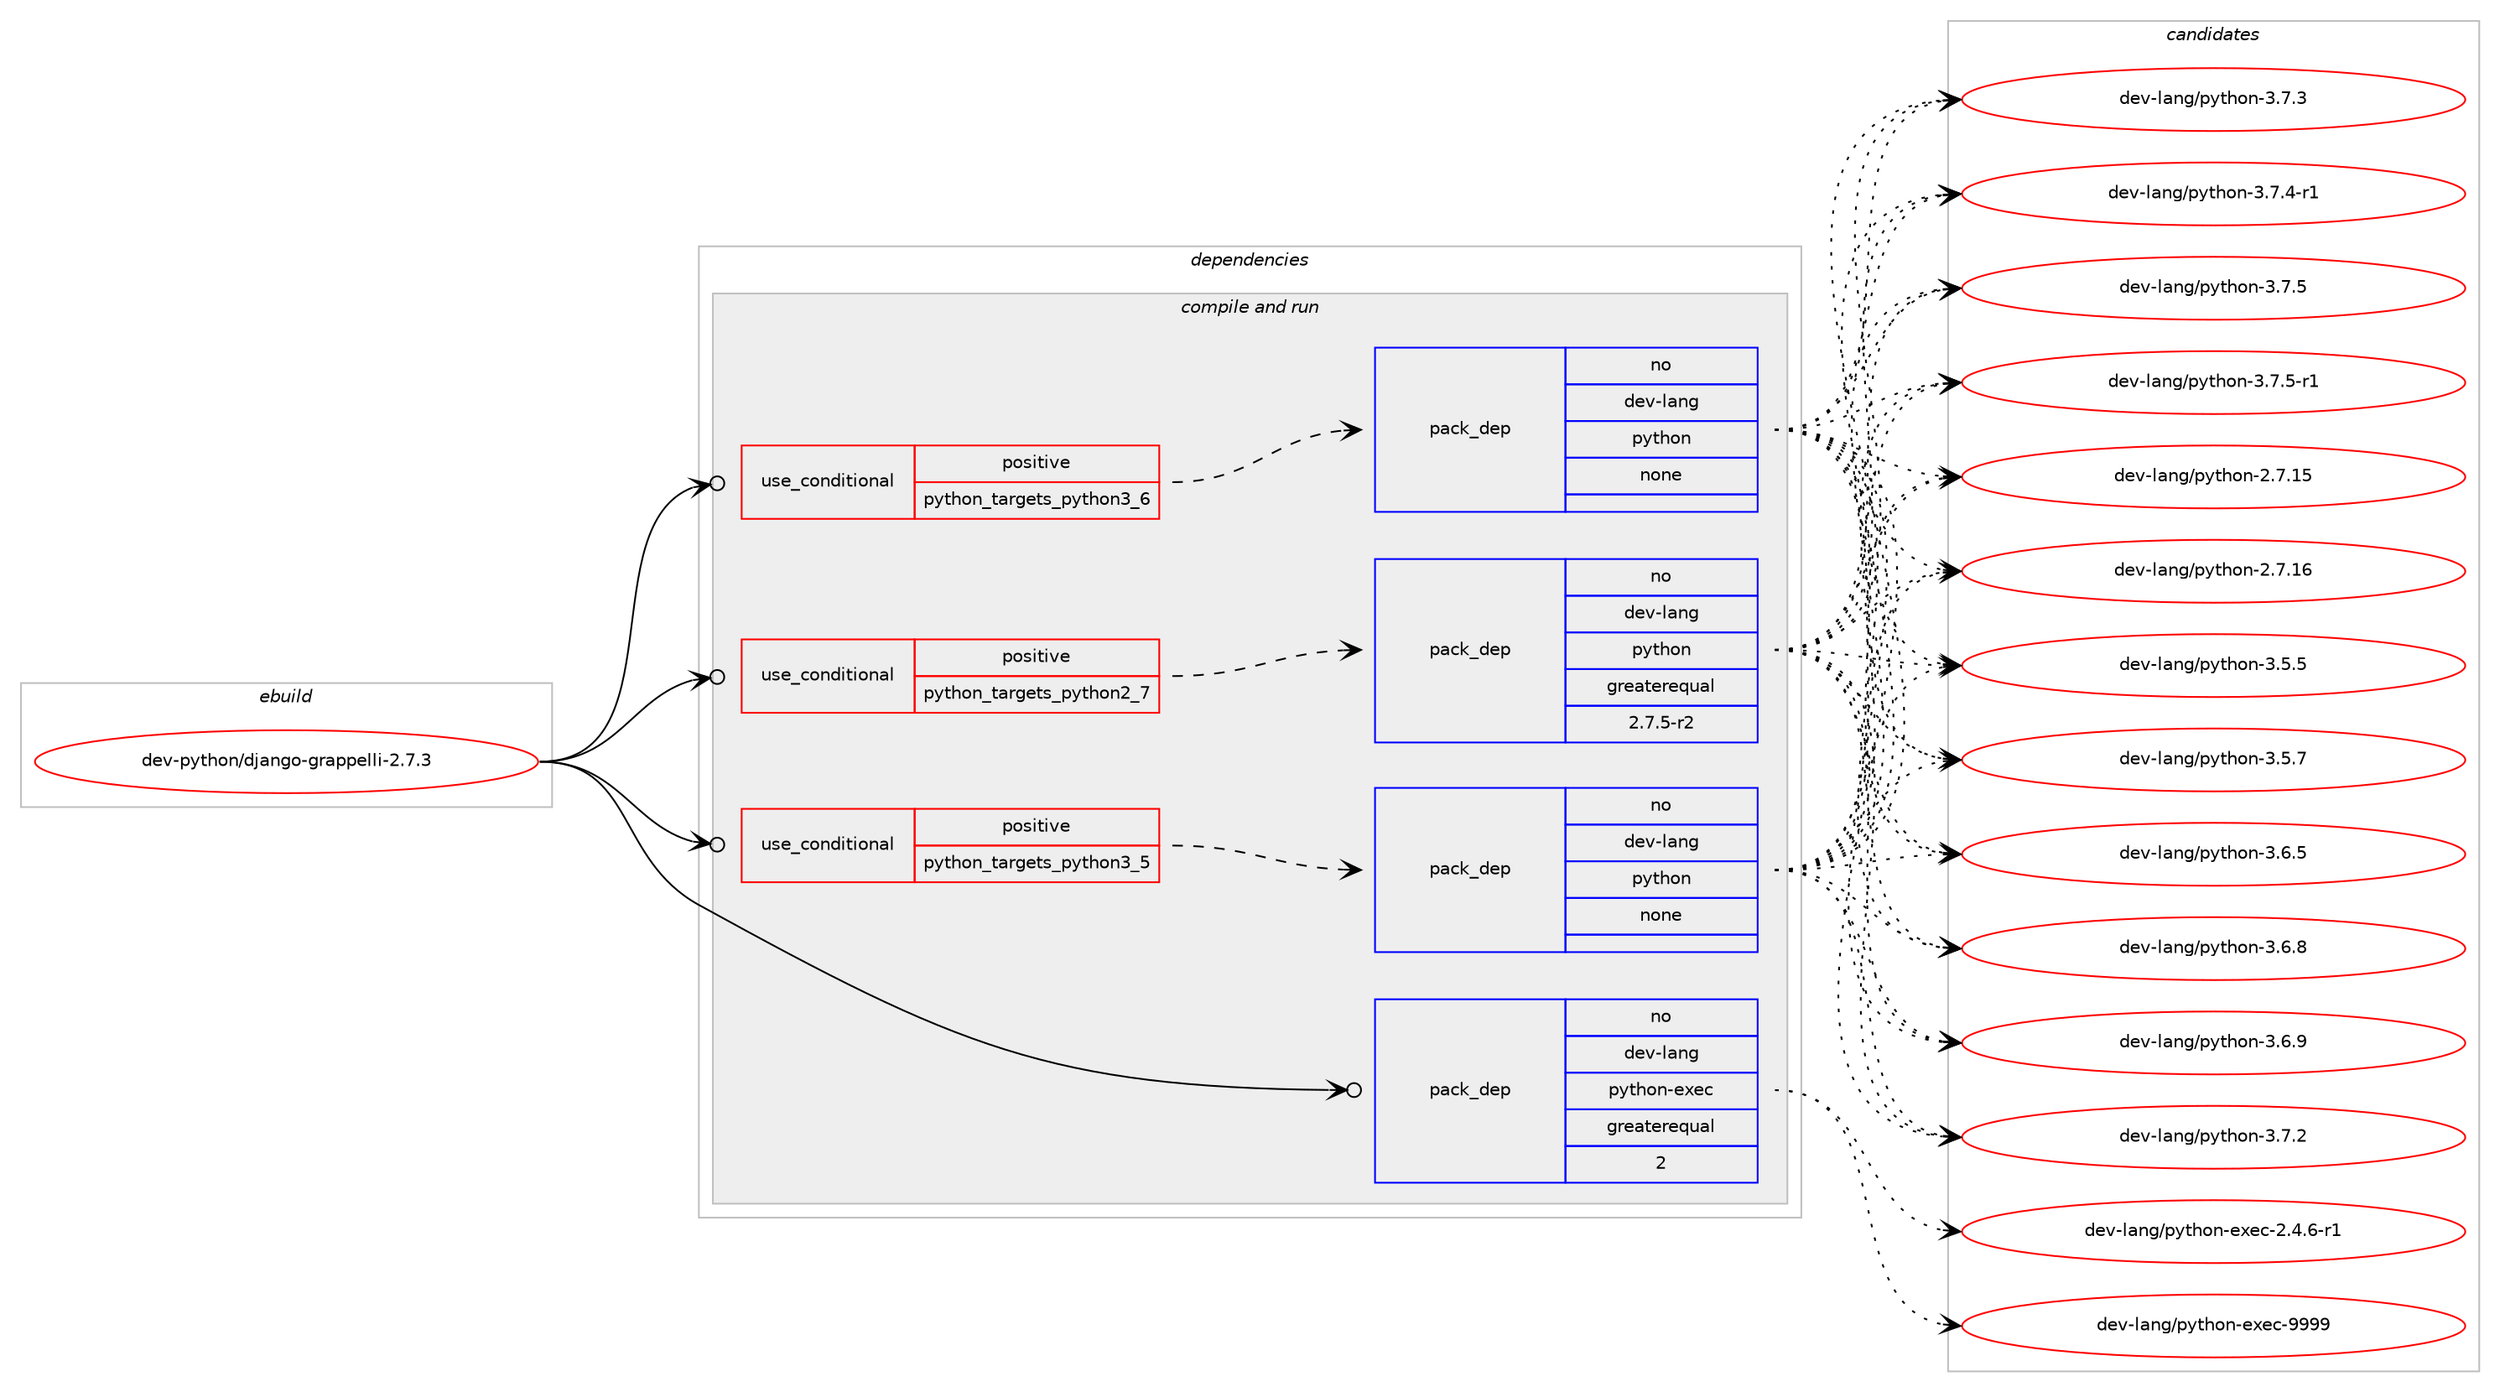 digraph prolog {

# *************
# Graph options
# *************

newrank=true;
concentrate=true;
compound=true;
graph [rankdir=LR,fontname=Helvetica,fontsize=10,ranksep=1.5];#, ranksep=2.5, nodesep=0.2];
edge  [arrowhead=vee];
node  [fontname=Helvetica,fontsize=10];

# **********
# The ebuild
# **********

subgraph cluster_leftcol {
color=gray;
rank=same;
label=<<i>ebuild</i>>;
id [label="dev-python/django-grappelli-2.7.3", color=red, width=4, href="../dev-python/django-grappelli-2.7.3.svg"];
}

# ****************
# The dependencies
# ****************

subgraph cluster_midcol {
color=gray;
label=<<i>dependencies</i>>;
subgraph cluster_compile {
fillcolor="#eeeeee";
style=filled;
label=<<i>compile</i>>;
}
subgraph cluster_compileandrun {
fillcolor="#eeeeee";
style=filled;
label=<<i>compile and run</i>>;
subgraph cond138541 {
dependency601917 [label=<<TABLE BORDER="0" CELLBORDER="1" CELLSPACING="0" CELLPADDING="4"><TR><TD ROWSPAN="3" CELLPADDING="10">use_conditional</TD></TR><TR><TD>positive</TD></TR><TR><TD>python_targets_python2_7</TD></TR></TABLE>>, shape=none, color=red];
subgraph pack451582 {
dependency601918 [label=<<TABLE BORDER="0" CELLBORDER="1" CELLSPACING="0" CELLPADDING="4" WIDTH="220"><TR><TD ROWSPAN="6" CELLPADDING="30">pack_dep</TD></TR><TR><TD WIDTH="110">no</TD></TR><TR><TD>dev-lang</TD></TR><TR><TD>python</TD></TR><TR><TD>greaterequal</TD></TR><TR><TD>2.7.5-r2</TD></TR></TABLE>>, shape=none, color=blue];
}
dependency601917:e -> dependency601918:w [weight=20,style="dashed",arrowhead="vee"];
}
id:e -> dependency601917:w [weight=20,style="solid",arrowhead="odotvee"];
subgraph cond138542 {
dependency601919 [label=<<TABLE BORDER="0" CELLBORDER="1" CELLSPACING="0" CELLPADDING="4"><TR><TD ROWSPAN="3" CELLPADDING="10">use_conditional</TD></TR><TR><TD>positive</TD></TR><TR><TD>python_targets_python3_5</TD></TR></TABLE>>, shape=none, color=red];
subgraph pack451583 {
dependency601920 [label=<<TABLE BORDER="0" CELLBORDER="1" CELLSPACING="0" CELLPADDING="4" WIDTH="220"><TR><TD ROWSPAN="6" CELLPADDING="30">pack_dep</TD></TR><TR><TD WIDTH="110">no</TD></TR><TR><TD>dev-lang</TD></TR><TR><TD>python</TD></TR><TR><TD>none</TD></TR><TR><TD></TD></TR></TABLE>>, shape=none, color=blue];
}
dependency601919:e -> dependency601920:w [weight=20,style="dashed",arrowhead="vee"];
}
id:e -> dependency601919:w [weight=20,style="solid",arrowhead="odotvee"];
subgraph cond138543 {
dependency601921 [label=<<TABLE BORDER="0" CELLBORDER="1" CELLSPACING="0" CELLPADDING="4"><TR><TD ROWSPAN="3" CELLPADDING="10">use_conditional</TD></TR><TR><TD>positive</TD></TR><TR><TD>python_targets_python3_6</TD></TR></TABLE>>, shape=none, color=red];
subgraph pack451584 {
dependency601922 [label=<<TABLE BORDER="0" CELLBORDER="1" CELLSPACING="0" CELLPADDING="4" WIDTH="220"><TR><TD ROWSPAN="6" CELLPADDING="30">pack_dep</TD></TR><TR><TD WIDTH="110">no</TD></TR><TR><TD>dev-lang</TD></TR><TR><TD>python</TD></TR><TR><TD>none</TD></TR><TR><TD></TD></TR></TABLE>>, shape=none, color=blue];
}
dependency601921:e -> dependency601922:w [weight=20,style="dashed",arrowhead="vee"];
}
id:e -> dependency601921:w [weight=20,style="solid",arrowhead="odotvee"];
subgraph pack451585 {
dependency601923 [label=<<TABLE BORDER="0" CELLBORDER="1" CELLSPACING="0" CELLPADDING="4" WIDTH="220"><TR><TD ROWSPAN="6" CELLPADDING="30">pack_dep</TD></TR><TR><TD WIDTH="110">no</TD></TR><TR><TD>dev-lang</TD></TR><TR><TD>python-exec</TD></TR><TR><TD>greaterequal</TD></TR><TR><TD>2</TD></TR></TABLE>>, shape=none, color=blue];
}
id:e -> dependency601923:w [weight=20,style="solid",arrowhead="odotvee"];
}
subgraph cluster_run {
fillcolor="#eeeeee";
style=filled;
label=<<i>run</i>>;
}
}

# **************
# The candidates
# **************

subgraph cluster_choices {
rank=same;
color=gray;
label=<<i>candidates</i>>;

subgraph choice451582 {
color=black;
nodesep=1;
choice10010111845108971101034711212111610411111045504655464953 [label="dev-lang/python-2.7.15", color=red, width=4,href="../dev-lang/python-2.7.15.svg"];
choice10010111845108971101034711212111610411111045504655464954 [label="dev-lang/python-2.7.16", color=red, width=4,href="../dev-lang/python-2.7.16.svg"];
choice100101118451089711010347112121116104111110455146534653 [label="dev-lang/python-3.5.5", color=red, width=4,href="../dev-lang/python-3.5.5.svg"];
choice100101118451089711010347112121116104111110455146534655 [label="dev-lang/python-3.5.7", color=red, width=4,href="../dev-lang/python-3.5.7.svg"];
choice100101118451089711010347112121116104111110455146544653 [label="dev-lang/python-3.6.5", color=red, width=4,href="../dev-lang/python-3.6.5.svg"];
choice100101118451089711010347112121116104111110455146544656 [label="dev-lang/python-3.6.8", color=red, width=4,href="../dev-lang/python-3.6.8.svg"];
choice100101118451089711010347112121116104111110455146544657 [label="dev-lang/python-3.6.9", color=red, width=4,href="../dev-lang/python-3.6.9.svg"];
choice100101118451089711010347112121116104111110455146554650 [label="dev-lang/python-3.7.2", color=red, width=4,href="../dev-lang/python-3.7.2.svg"];
choice100101118451089711010347112121116104111110455146554651 [label="dev-lang/python-3.7.3", color=red, width=4,href="../dev-lang/python-3.7.3.svg"];
choice1001011184510897110103471121211161041111104551465546524511449 [label="dev-lang/python-3.7.4-r1", color=red, width=4,href="../dev-lang/python-3.7.4-r1.svg"];
choice100101118451089711010347112121116104111110455146554653 [label="dev-lang/python-3.7.5", color=red, width=4,href="../dev-lang/python-3.7.5.svg"];
choice1001011184510897110103471121211161041111104551465546534511449 [label="dev-lang/python-3.7.5-r1", color=red, width=4,href="../dev-lang/python-3.7.5-r1.svg"];
dependency601918:e -> choice10010111845108971101034711212111610411111045504655464953:w [style=dotted,weight="100"];
dependency601918:e -> choice10010111845108971101034711212111610411111045504655464954:w [style=dotted,weight="100"];
dependency601918:e -> choice100101118451089711010347112121116104111110455146534653:w [style=dotted,weight="100"];
dependency601918:e -> choice100101118451089711010347112121116104111110455146534655:w [style=dotted,weight="100"];
dependency601918:e -> choice100101118451089711010347112121116104111110455146544653:w [style=dotted,weight="100"];
dependency601918:e -> choice100101118451089711010347112121116104111110455146544656:w [style=dotted,weight="100"];
dependency601918:e -> choice100101118451089711010347112121116104111110455146544657:w [style=dotted,weight="100"];
dependency601918:e -> choice100101118451089711010347112121116104111110455146554650:w [style=dotted,weight="100"];
dependency601918:e -> choice100101118451089711010347112121116104111110455146554651:w [style=dotted,weight="100"];
dependency601918:e -> choice1001011184510897110103471121211161041111104551465546524511449:w [style=dotted,weight="100"];
dependency601918:e -> choice100101118451089711010347112121116104111110455146554653:w [style=dotted,weight="100"];
dependency601918:e -> choice1001011184510897110103471121211161041111104551465546534511449:w [style=dotted,weight="100"];
}
subgraph choice451583 {
color=black;
nodesep=1;
choice10010111845108971101034711212111610411111045504655464953 [label="dev-lang/python-2.7.15", color=red, width=4,href="../dev-lang/python-2.7.15.svg"];
choice10010111845108971101034711212111610411111045504655464954 [label="dev-lang/python-2.7.16", color=red, width=4,href="../dev-lang/python-2.7.16.svg"];
choice100101118451089711010347112121116104111110455146534653 [label="dev-lang/python-3.5.5", color=red, width=4,href="../dev-lang/python-3.5.5.svg"];
choice100101118451089711010347112121116104111110455146534655 [label="dev-lang/python-3.5.7", color=red, width=4,href="../dev-lang/python-3.5.7.svg"];
choice100101118451089711010347112121116104111110455146544653 [label="dev-lang/python-3.6.5", color=red, width=4,href="../dev-lang/python-3.6.5.svg"];
choice100101118451089711010347112121116104111110455146544656 [label="dev-lang/python-3.6.8", color=red, width=4,href="../dev-lang/python-3.6.8.svg"];
choice100101118451089711010347112121116104111110455146544657 [label="dev-lang/python-3.6.9", color=red, width=4,href="../dev-lang/python-3.6.9.svg"];
choice100101118451089711010347112121116104111110455146554650 [label="dev-lang/python-3.7.2", color=red, width=4,href="../dev-lang/python-3.7.2.svg"];
choice100101118451089711010347112121116104111110455146554651 [label="dev-lang/python-3.7.3", color=red, width=4,href="../dev-lang/python-3.7.3.svg"];
choice1001011184510897110103471121211161041111104551465546524511449 [label="dev-lang/python-3.7.4-r1", color=red, width=4,href="../dev-lang/python-3.7.4-r1.svg"];
choice100101118451089711010347112121116104111110455146554653 [label="dev-lang/python-3.7.5", color=red, width=4,href="../dev-lang/python-3.7.5.svg"];
choice1001011184510897110103471121211161041111104551465546534511449 [label="dev-lang/python-3.7.5-r1", color=red, width=4,href="../dev-lang/python-3.7.5-r1.svg"];
dependency601920:e -> choice10010111845108971101034711212111610411111045504655464953:w [style=dotted,weight="100"];
dependency601920:e -> choice10010111845108971101034711212111610411111045504655464954:w [style=dotted,weight="100"];
dependency601920:e -> choice100101118451089711010347112121116104111110455146534653:w [style=dotted,weight="100"];
dependency601920:e -> choice100101118451089711010347112121116104111110455146534655:w [style=dotted,weight="100"];
dependency601920:e -> choice100101118451089711010347112121116104111110455146544653:w [style=dotted,weight="100"];
dependency601920:e -> choice100101118451089711010347112121116104111110455146544656:w [style=dotted,weight="100"];
dependency601920:e -> choice100101118451089711010347112121116104111110455146544657:w [style=dotted,weight="100"];
dependency601920:e -> choice100101118451089711010347112121116104111110455146554650:w [style=dotted,weight="100"];
dependency601920:e -> choice100101118451089711010347112121116104111110455146554651:w [style=dotted,weight="100"];
dependency601920:e -> choice1001011184510897110103471121211161041111104551465546524511449:w [style=dotted,weight="100"];
dependency601920:e -> choice100101118451089711010347112121116104111110455146554653:w [style=dotted,weight="100"];
dependency601920:e -> choice1001011184510897110103471121211161041111104551465546534511449:w [style=dotted,weight="100"];
}
subgraph choice451584 {
color=black;
nodesep=1;
choice10010111845108971101034711212111610411111045504655464953 [label="dev-lang/python-2.7.15", color=red, width=4,href="../dev-lang/python-2.7.15.svg"];
choice10010111845108971101034711212111610411111045504655464954 [label="dev-lang/python-2.7.16", color=red, width=4,href="../dev-lang/python-2.7.16.svg"];
choice100101118451089711010347112121116104111110455146534653 [label="dev-lang/python-3.5.5", color=red, width=4,href="../dev-lang/python-3.5.5.svg"];
choice100101118451089711010347112121116104111110455146534655 [label="dev-lang/python-3.5.7", color=red, width=4,href="../dev-lang/python-3.5.7.svg"];
choice100101118451089711010347112121116104111110455146544653 [label="dev-lang/python-3.6.5", color=red, width=4,href="../dev-lang/python-3.6.5.svg"];
choice100101118451089711010347112121116104111110455146544656 [label="dev-lang/python-3.6.8", color=red, width=4,href="../dev-lang/python-3.6.8.svg"];
choice100101118451089711010347112121116104111110455146544657 [label="dev-lang/python-3.6.9", color=red, width=4,href="../dev-lang/python-3.6.9.svg"];
choice100101118451089711010347112121116104111110455146554650 [label="dev-lang/python-3.7.2", color=red, width=4,href="../dev-lang/python-3.7.2.svg"];
choice100101118451089711010347112121116104111110455146554651 [label="dev-lang/python-3.7.3", color=red, width=4,href="../dev-lang/python-3.7.3.svg"];
choice1001011184510897110103471121211161041111104551465546524511449 [label="dev-lang/python-3.7.4-r1", color=red, width=4,href="../dev-lang/python-3.7.4-r1.svg"];
choice100101118451089711010347112121116104111110455146554653 [label="dev-lang/python-3.7.5", color=red, width=4,href="../dev-lang/python-3.7.5.svg"];
choice1001011184510897110103471121211161041111104551465546534511449 [label="dev-lang/python-3.7.5-r1", color=red, width=4,href="../dev-lang/python-3.7.5-r1.svg"];
dependency601922:e -> choice10010111845108971101034711212111610411111045504655464953:w [style=dotted,weight="100"];
dependency601922:e -> choice10010111845108971101034711212111610411111045504655464954:w [style=dotted,weight="100"];
dependency601922:e -> choice100101118451089711010347112121116104111110455146534653:w [style=dotted,weight="100"];
dependency601922:e -> choice100101118451089711010347112121116104111110455146534655:w [style=dotted,weight="100"];
dependency601922:e -> choice100101118451089711010347112121116104111110455146544653:w [style=dotted,weight="100"];
dependency601922:e -> choice100101118451089711010347112121116104111110455146544656:w [style=dotted,weight="100"];
dependency601922:e -> choice100101118451089711010347112121116104111110455146544657:w [style=dotted,weight="100"];
dependency601922:e -> choice100101118451089711010347112121116104111110455146554650:w [style=dotted,weight="100"];
dependency601922:e -> choice100101118451089711010347112121116104111110455146554651:w [style=dotted,weight="100"];
dependency601922:e -> choice1001011184510897110103471121211161041111104551465546524511449:w [style=dotted,weight="100"];
dependency601922:e -> choice100101118451089711010347112121116104111110455146554653:w [style=dotted,weight="100"];
dependency601922:e -> choice1001011184510897110103471121211161041111104551465546534511449:w [style=dotted,weight="100"];
}
subgraph choice451585 {
color=black;
nodesep=1;
choice10010111845108971101034711212111610411111045101120101994550465246544511449 [label="dev-lang/python-exec-2.4.6-r1", color=red, width=4,href="../dev-lang/python-exec-2.4.6-r1.svg"];
choice10010111845108971101034711212111610411111045101120101994557575757 [label="dev-lang/python-exec-9999", color=red, width=4,href="../dev-lang/python-exec-9999.svg"];
dependency601923:e -> choice10010111845108971101034711212111610411111045101120101994550465246544511449:w [style=dotted,weight="100"];
dependency601923:e -> choice10010111845108971101034711212111610411111045101120101994557575757:w [style=dotted,weight="100"];
}
}

}
